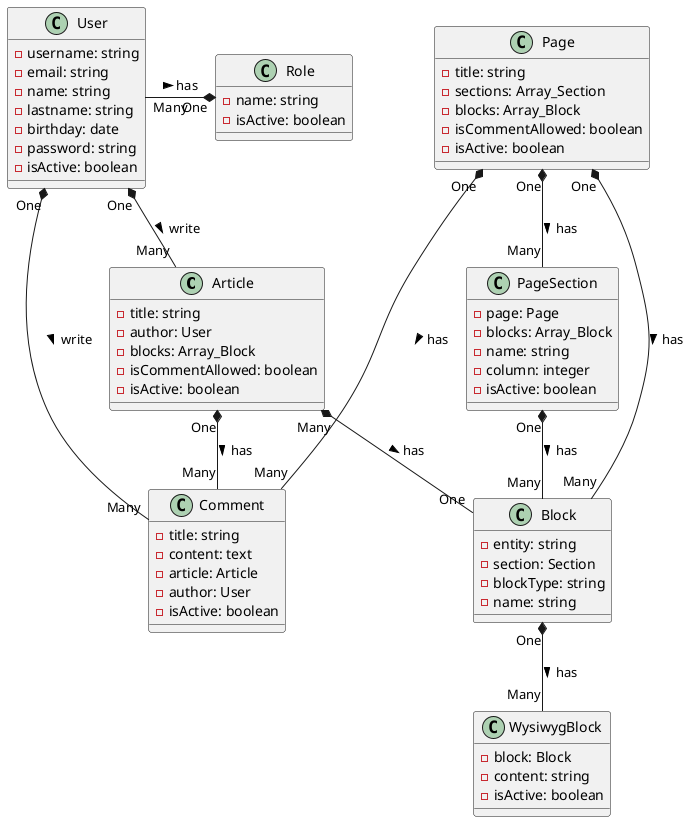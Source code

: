 ' CTRL+SHIFT+X to export
' CTRL+SHIFT+W to preview

@startuml class-diagram

' Entities

class Article {
    - title: string
    - author: User
    - blocks: Array_Block
    - isCommentAllowed: boolean
    - isActive: boolean
}

class Page {
    - title: string
    - sections: Array_Section
    - blocks: Array_Block
    - isCommentAllowed: boolean
    - isActive: boolean
}

class PageSection {
    - page: Page
    - blocks: Array_Block
    - name: string
    - column: integer
    - isActive: boolean
}

class Block {
    - entity: string
    - section: Section
    - blockType: string
    - name: string
}

class WysiwygBlock {
    - block: Block
    - content: string
    - isActive: boolean
}

class Comment {
    - title: string
    - content: text
    - article: Article
    - author: User
    - isActive: boolean
}

class User {
    - username: string
    - email: string
    - name: string
    - lastname: string
    - birthday: date
    - password: string
    - isActive: boolean
}

class Role {
    - name: string
    - isActive: boolean
}

' Relations
Article "One" *-- "Many" Comment : has >
Page "One" *-- "Many" Comment : has >
User "One" *-- "Many" Article : write >
User "One" *- "Many" Comment : write >
User "Many" -* "One" Role : has >
Article "Many" *-- "One" Block : has >
Page "One" *-- "Many" PageSection: has >
Page "One" *-- "Many" Block : has >
PageSection "One" *-- "Many" Block: has >
Block "One" *-- "Many" WysiwygBlock: has >


@enduml